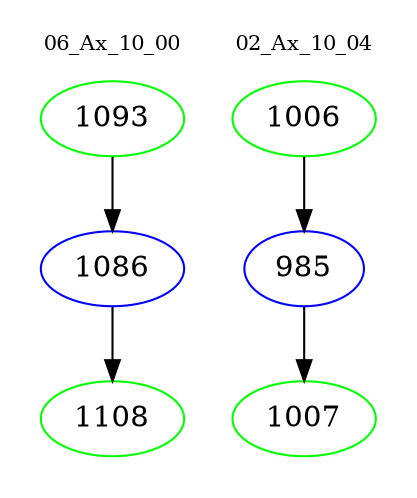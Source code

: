 digraph{
subgraph cluster_0 {
color = white
label = "06_Ax_10_00";
fontsize=10;
T0_1093 [label="1093", color="green"]
T0_1093 -> T0_1086 [color="black"]
T0_1086 [label="1086", color="blue"]
T0_1086 -> T0_1108 [color="black"]
T0_1108 [label="1108", color="green"]
}
subgraph cluster_1 {
color = white
label = "02_Ax_10_04";
fontsize=10;
T1_1006 [label="1006", color="green"]
T1_1006 -> T1_985 [color="black"]
T1_985 [label="985", color="blue"]
T1_985 -> T1_1007 [color="black"]
T1_1007 [label="1007", color="green"]
}
}
